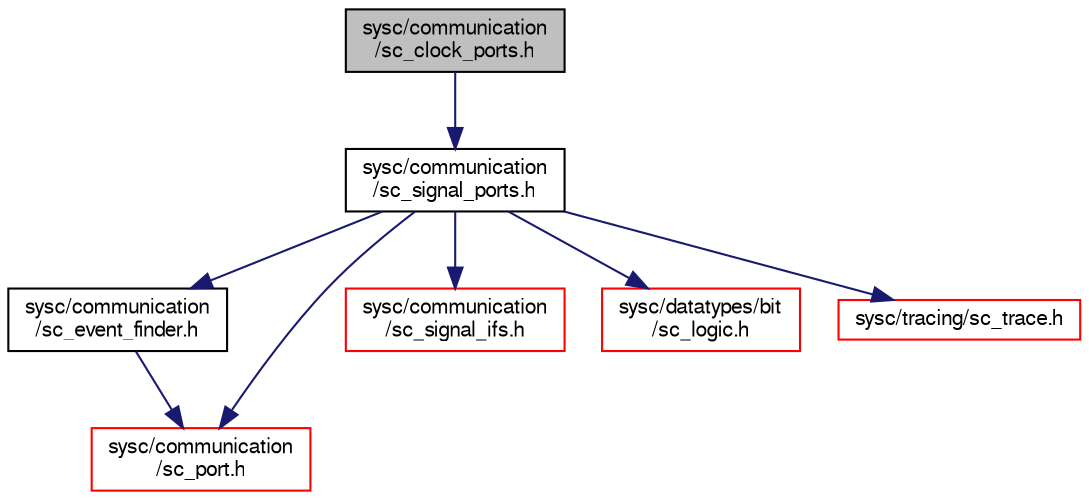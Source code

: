 digraph "sysc/communication/sc_clock_ports.h"
{
  edge [fontname="FreeSans",fontsize="10",labelfontname="FreeSans",labelfontsize="10"];
  node [fontname="FreeSans",fontsize="10",shape=record];
  Node0 [label="sysc/communication\l/sc_clock_ports.h",height=0.2,width=0.4,color="black", fillcolor="grey75", style="filled", fontcolor="black"];
  Node0 -> Node1 [color="midnightblue",fontsize="10",style="solid",fontname="FreeSans"];
  Node1 [label="sysc/communication\l/sc_signal_ports.h",height=0.2,width=0.4,color="black", fillcolor="white", style="filled",URL="$a00065.html"];
  Node1 -> Node2 [color="midnightblue",fontsize="10",style="solid",fontname="FreeSans"];
  Node2 [label="sysc/communication\l/sc_event_finder.h",height=0.2,width=0.4,color="black", fillcolor="white", style="filled",URL="$a00014.html"];
  Node2 -> Node3 [color="midnightblue",fontsize="10",style="solid",fontname="FreeSans"];
  Node3 [label="sysc/communication\l/sc_port.h",height=0.2,width=0.4,color="red", fillcolor="white", style="filled",URL="$a00047.html"];
  Node1 -> Node3 [color="midnightblue",fontsize="10",style="solid",fontname="FreeSans"];
  Node1 -> Node58 [color="midnightblue",fontsize="10",style="solid",fontname="FreeSans"];
  Node58 [label="sysc/communication\l/sc_signal_ifs.h",height=0.2,width=0.4,color="red", fillcolor="white", style="filled",URL="$a00062.html"];
  Node1 -> Node53 [color="midnightblue",fontsize="10",style="solid",fontname="FreeSans"];
  Node53 [label="sysc/datatypes/bit\l/sc_logic.h",height=0.2,width=0.4,color="red", fillcolor="white", style="filled",URL="$a00098.html"];
  Node1 -> Node59 [color="midnightblue",fontsize="10",style="solid",fontname="FreeSans"];
  Node59 [label="sysc/tracing/sc_trace.h",height=0.2,width=0.4,color="red", fillcolor="white", style="filled",URL="$a00341.html"];
}
